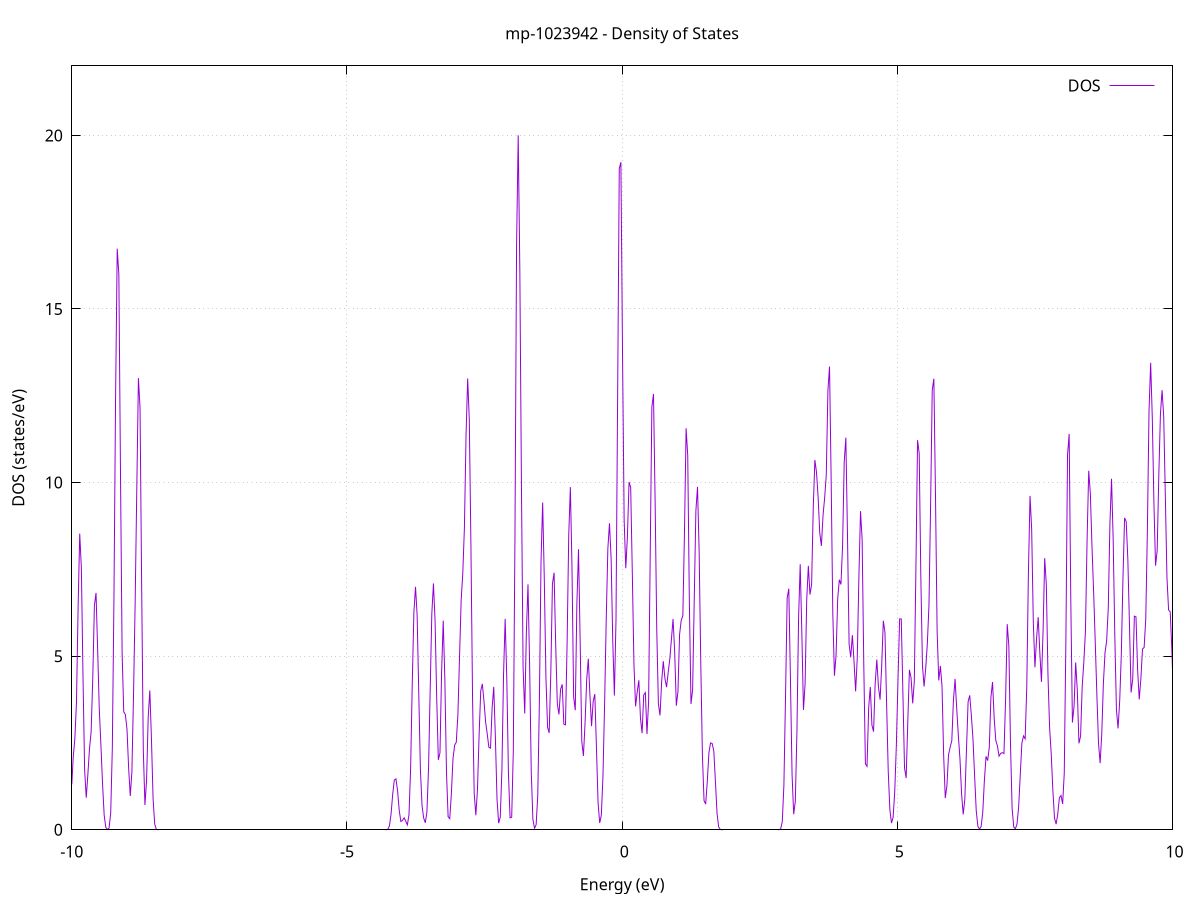 set title 'mp-1023942 - Density of States'
set xlabel 'Energy (eV)'
set ylabel 'DOS (states/eV)'
set grid
set xrange [-10:10]
set yrange [0:22.002]
set xzeroaxis lt -1
set terminal png size 800,600
set output 'mp-1023942_dos_gnuplot.png'
plot '-' using 1:2 with lines title 'DOS'
-39.058900 0.000000
-39.029300 0.000000
-38.999700 0.000000
-38.970100 0.000000
-38.940500 0.000000
-38.910900 0.000000
-38.881200 0.000000
-38.851600 0.000000
-38.822000 0.000000
-38.792400 0.000000
-38.762800 0.000000
-38.733100 0.000000
-38.703500 0.000000
-38.673900 0.000000
-38.644300 0.000000
-38.614700 0.000000
-38.585100 0.000000
-38.555400 0.000000
-38.525800 0.000000
-38.496200 0.000000
-38.466600 0.000000
-38.437000 0.000000
-38.407400 0.000000
-38.377700 0.000000
-38.348100 0.000000
-38.318500 0.000000
-38.288900 0.000000
-38.259300 0.000000
-38.229600 0.000000
-38.200000 0.000000
-38.170400 0.000000
-38.140800 0.000000
-38.111200 0.000000
-38.081600 0.000000
-38.051900 0.000000
-38.022300 0.000000
-37.992700 0.000000
-37.963100 0.000000
-37.933500 0.000000
-37.903800 0.000000
-37.874200 0.000000
-37.844600 0.000000
-37.815000 0.000000
-37.785400 0.000000
-37.755800 0.000000
-37.726100 0.000000
-37.696500 0.000000
-37.666900 0.000000
-37.637300 0.000000
-37.607700 0.000000
-37.578100 0.000000
-37.548400 0.000000
-37.518800 0.000000
-37.489200 0.000000
-37.459600 0.000000
-37.430000 0.000000
-37.400300 0.000000
-37.370700 0.000000
-37.341100 0.000000
-37.311500 0.000000
-37.281900 0.000000
-37.252300 0.000000
-37.222600 0.000000
-37.193000 0.000000
-37.163400 0.000000
-37.133800 0.000000
-37.104200 0.000000
-37.074500 0.000000
-37.044900 0.000000
-37.015300 0.000000
-36.985700 0.000000
-36.956100 0.000000
-36.926500 0.000000
-36.896800 0.000000
-36.867200 0.000000
-36.837600 0.000000
-36.808000 0.000000
-36.778400 0.000000
-36.748800 0.000000
-36.719100 0.000000
-36.689500 0.000000
-36.659900 0.000000
-36.630300 0.000000
-36.600700 0.000000
-36.571000 0.000000
-36.541400 0.000000
-36.511800 0.000400
-36.482200 0.013400
-36.452600 0.226900
-36.423000 2.047000
-36.393300 10.239400
-36.363700 30.728800
-36.334100 63.073500
-36.304500 96.716200
-36.274900 103.458300
-36.245300 67.853100
-36.215600 25.148200
-36.186000 5.075400
-36.156400 0.548200
-36.126800 0.031400
-36.097200 0.000900
-36.067500 0.000000
-36.037900 0.000000
-36.008300 0.000000
-35.978700 0.000000
-35.949100 0.000000
-35.919500 0.000000
-35.889800 0.000000
-35.860200 0.000000
-35.830600 0.000000
-35.801000 0.000000
-35.771400 0.000000
-35.741700 0.000000
-35.712100 0.000000
-35.682500 0.000000
-35.652900 0.000000
-35.623300 0.000000
-35.593700 0.000000
-35.564000 0.000000
-35.534400 0.000000
-35.504800 0.000000
-35.475200 0.000000
-35.445600 0.000000
-35.416000 0.000000
-35.386300 0.000000
-35.356700 0.000000
-35.327100 0.000000
-35.297500 0.000000
-35.267900 0.000000
-35.238200 0.000000
-35.208600 0.000000
-35.179000 0.000000
-35.149400 0.000000
-35.119800 0.000000
-35.090200 0.000000
-35.060500 0.000000
-35.030900 0.000000
-35.001300 0.000000
-34.971700 0.000000
-34.942100 0.000000
-34.912400 0.000000
-34.882800 0.000000
-34.853200 0.000000
-34.823600 0.000000
-34.794000 0.000000
-34.764400 0.000000
-34.734700 0.000000
-34.705100 0.000000
-34.675500 0.000000
-34.645900 0.000000
-34.616300 0.000000
-34.586700 0.000000
-34.557000 0.000000
-34.527400 0.000000
-34.497800 0.000000
-34.468200 0.000000
-34.438600 0.000000
-34.408900 0.000000
-34.379300 0.000000
-34.349700 0.000000
-34.320100 0.000000
-34.290500 0.000000
-34.260900 0.000000
-34.231200 0.000000
-34.201600 0.000000
-34.172000 0.000000
-34.142400 0.000000
-34.112800 0.000000
-34.083100 0.000000
-34.053500 0.000000
-34.023900 0.000000
-33.994300 0.000000
-33.964700 0.000000
-33.935100 0.000000
-33.905400 0.000000
-33.875800 0.000000
-33.846200 0.000000
-33.816600 0.000000
-33.787000 0.000000
-33.757400 0.000000
-33.727700 0.000000
-33.698100 0.000000
-33.668500 0.000000
-33.638900 0.000000
-33.609300 0.000000
-33.579600 0.000000
-33.550000 0.000000
-33.520400 0.000000
-33.490800 0.000000
-33.461200 0.000000
-33.431600 0.000000
-33.401900 0.000000
-33.372300 0.000000
-33.342700 0.000000
-33.313100 0.000000
-33.283500 0.000000
-33.253800 0.000000
-33.224200 0.000000
-33.194600 0.000000
-33.165000 0.000000
-33.135400 0.000000
-33.105800 0.000000
-33.076100 0.000000
-33.046500 0.000000
-33.016900 0.000000
-32.987300 0.000000
-32.957700 0.000000
-32.928100 0.000000
-32.898400 0.000000
-32.868800 0.000000
-32.839200 0.000000
-32.809600 0.000000
-32.780000 0.000000
-32.750300 0.000000
-32.720700 0.000000
-32.691100 0.000000
-32.661500 0.000000
-32.631900 0.000000
-32.602300 0.000000
-32.572600 0.000000
-32.543000 0.000000
-32.513400 0.000000
-32.483800 0.000000
-32.454200 0.000000
-32.424500 0.000000
-32.394900 0.000000
-32.365300 0.000000
-32.335700 0.000000
-32.306100 0.000000
-32.276500 0.000000
-32.246800 0.000000
-32.217200 0.000000
-32.187600 0.000000
-32.158000 0.000000
-32.128400 0.000000
-32.098800 0.000000
-32.069100 0.000000
-32.039500 0.000000
-32.009900 0.000000
-31.980300 0.000000
-31.950700 0.000000
-31.921000 0.000000
-31.891400 0.000000
-31.861800 0.000000
-31.832200 0.000000
-31.802600 0.000000
-31.773000 0.000000
-31.743300 0.000000
-31.713700 0.000000
-31.684100 0.000000
-31.654500 0.000000
-31.624900 0.000000
-31.595300 0.000000
-31.565600 0.000000
-31.536000 0.000000
-31.506400 0.000000
-31.476800 0.000000
-31.447200 0.000000
-31.417500 0.000000
-31.387900 0.000000
-31.358300 0.000000
-31.328700 0.000000
-31.299100 0.000000
-31.269500 0.000000
-31.239800 0.000000
-31.210200 0.000000
-31.180600 0.000000
-31.151000 0.000000
-31.121400 0.000000
-31.091700 0.000000
-31.062100 0.000000
-31.032500 0.000000
-31.002900 0.000000
-30.973300 0.000000
-30.943700 0.000000
-30.914000 0.000000
-30.884400 0.000000
-30.854800 0.000000
-30.825200 0.000000
-30.795600 0.000000
-30.766000 0.000000
-30.736300 0.000000
-30.706700 0.000000
-30.677100 0.000000
-30.647500 0.000000
-30.617900 0.000000
-30.588200 0.000000
-30.558600 0.000000
-30.529000 0.000000
-30.499400 0.000000
-30.469800 0.000000
-30.440200 0.000000
-30.410500 0.000000
-30.380900 0.000000
-30.351300 0.000000
-30.321700 0.000000
-30.292100 0.000000
-30.262400 0.000000
-30.232800 0.000000
-30.203200 0.000000
-30.173600 0.000000
-30.144000 0.000000
-30.114400 0.000000
-30.084700 0.000000
-30.055100 0.000000
-30.025500 0.000000
-29.995900 0.000000
-29.966300 0.000000
-29.936700 0.000000
-29.907000 0.000000
-29.877400 0.000000
-29.847800 0.000000
-29.818200 0.000000
-29.788600 0.000000
-29.758900 0.000000
-29.729300 0.000000
-29.699700 0.000000
-29.670100 0.000000
-29.640500 0.000000
-29.610900 0.000000
-29.581200 0.000000
-29.551600 0.000000
-29.522000 0.000000
-29.492400 0.000000
-29.462800 0.000000
-29.433100 0.000000
-29.403500 0.000000
-29.373900 0.000000
-29.344300 0.000000
-29.314700 0.000000
-29.285100 0.000000
-29.255400 0.000000
-29.225800 0.000000
-29.196200 0.000000
-29.166600 0.000000
-29.137000 0.000000
-29.107400 0.000000
-29.077700 0.000000
-29.048100 0.000000
-29.018500 0.000000
-28.988900 0.000000
-28.959300 0.000000
-28.929600 0.000000
-28.900000 0.000000
-28.870400 0.000000
-28.840800 0.000000
-28.811200 0.000000
-28.781600 0.000000
-28.751900 0.000000
-28.722300 0.000000
-28.692700 0.000000
-28.663100 0.000000
-28.633500 0.000000
-28.603800 0.000000
-28.574200 0.000000
-28.544600 0.000000
-28.515000 0.000000
-28.485400 0.000000
-28.455800 0.000000
-28.426100 0.000000
-28.396500 0.000000
-28.366900 0.000000
-28.337300 0.000000
-28.307700 0.000000
-28.278100 0.000000
-28.248400 0.000000
-28.218800 0.000000
-28.189200 0.000000
-28.159600 0.000000
-28.130000 0.000000
-28.100300 0.000000
-28.070700 0.000000
-28.041100 0.000000
-28.011500 0.000000
-27.981900 0.000000
-27.952300 0.000000
-27.922600 0.000000
-27.893000 0.000000
-27.863400 0.000000
-27.833800 0.000000
-27.804200 0.000000
-27.774500 0.000000
-27.744900 0.000000
-27.715300 0.000000
-27.685700 0.000000
-27.656100 0.000000
-27.626500 0.000000
-27.596800 0.000000
-27.567200 0.000000
-27.537600 0.000000
-27.508000 0.000000
-27.478400 0.000000
-27.448800 0.000000
-27.419100 0.000000
-27.389500 0.000000
-27.359900 0.000000
-27.330300 0.000000
-27.300700 0.000000
-27.271000 0.000000
-27.241400 0.000000
-27.211800 0.000000
-27.182200 0.000000
-27.152600 0.000000
-27.123000 0.000000
-27.093300 0.000000
-27.063700 0.000000
-27.034100 0.000000
-27.004500 0.000000
-26.974900 0.000000
-26.945300 0.000000
-26.915600 0.000000
-26.886000 0.000000
-26.856400 0.000000
-26.826800 0.000000
-26.797200 0.000000
-26.767500 0.000000
-26.737900 0.000000
-26.708300 0.000000
-26.678700 0.000000
-26.649100 0.000000
-26.619500 0.000000
-26.589800 0.000000
-26.560200 0.000000
-26.530600 0.000000
-26.501000 0.000000
-26.471400 0.000000
-26.441700 0.000000
-26.412100 0.000000
-26.382500 0.000000
-26.352900 0.000000
-26.323300 0.000000
-26.293700 0.000000
-26.264000 0.000000
-26.234400 0.000000
-26.204800 0.000000
-26.175200 0.000000
-26.145600 0.000000
-26.116000 0.000000
-26.086300 0.000000
-26.056700 0.000000
-26.027100 0.000000
-25.997500 0.000000
-25.967900 0.000000
-25.938200 0.000000
-25.908600 0.000000
-25.879000 0.000000
-25.849400 0.000000
-25.819800 0.000000
-25.790200 0.000000
-25.760500 0.000000
-25.730900 0.000000
-25.701300 0.000000
-25.671700 0.000000
-25.642100 0.000000
-25.612400 0.000000
-25.582800 0.000000
-25.553200 0.000000
-25.523600 0.000000
-25.494000 0.000000
-25.464400 0.000000
-25.434700 0.000000
-25.405100 0.000000
-25.375500 0.000000
-25.345900 0.000000
-25.316300 0.000000
-25.286700 0.000000
-25.257000 0.000000
-25.227400 0.000000
-25.197800 0.000000
-25.168200 0.000000
-25.138600 0.000000
-25.108900 0.000000
-25.079300 0.000000
-25.049700 0.000000
-25.020100 0.000000
-24.990500 0.000000
-24.960900 0.000000
-24.931200 0.000000
-24.901600 0.000000
-24.872000 0.000000
-24.842400 0.000000
-24.812800 0.000000
-24.783100 0.000000
-24.753500 0.000000
-24.723900 0.000000
-24.694300 0.000000
-24.664700 0.000000
-24.635100 0.000000
-24.605400 0.000000
-24.575800 0.000000
-24.546200 0.000000
-24.516600 0.000000
-24.487000 0.000000
-24.457400 0.000000
-24.427700 0.000000
-24.398100 0.000000
-24.368500 0.000000
-24.338900 0.000000
-24.309300 0.000000
-24.279600 0.000000
-24.250000 0.000000
-24.220400 0.000000
-24.190800 0.000000
-24.161200 0.000000
-24.131600 0.000000
-24.101900 0.000000
-24.072300 0.000000
-24.042700 0.000000
-24.013100 0.000000
-23.983500 0.000000
-23.953800 0.000000
-23.924200 0.000000
-23.894600 0.000000
-23.865000 0.000000
-23.835400 0.000000
-23.805800 0.000000
-23.776100 0.000000
-23.746500 0.000000
-23.716900 0.000000
-23.687300 0.000000
-23.657700 0.000000
-23.628100 0.000000
-23.598400 0.000000
-23.568800 0.000000
-23.539200 0.000000
-23.509600 0.000000
-23.480000 0.000000
-23.450300 0.000000
-23.420700 0.000000
-23.391100 0.000000
-23.361500 0.000000
-23.331900 0.000000
-23.302300 0.000000
-23.272600 0.000000
-23.243000 0.000000
-23.213400 0.000000
-23.183800 0.000000
-23.154200 0.000000
-23.124500 0.000000
-23.094900 0.000000
-23.065300 0.000000
-23.035700 0.000000
-23.006100 0.000000
-22.976500 0.000000
-22.946800 0.000000
-22.917200 0.000000
-22.887600 0.000000
-22.858000 0.000000
-22.828400 0.000000
-22.798800 0.000000
-22.769100 0.000000
-22.739500 0.000000
-22.709900 0.000000
-22.680300 0.000000
-22.650700 0.000000
-22.621000 0.000000
-22.591400 0.000000
-22.561800 0.000000
-22.532200 0.000000
-22.502600 0.000000
-22.473000 0.000000
-22.443300 0.000000
-22.413700 0.000000
-22.384100 0.000000
-22.354500 0.000000
-22.324900 0.000000
-22.295300 0.000000
-22.265600 0.000000
-22.236000 0.000000
-22.206400 0.000000
-22.176800 0.000000
-22.147200 0.000000
-22.117500 0.000000
-22.087900 0.000000
-22.058300 0.000000
-22.028700 0.000000
-21.999100 0.000000
-21.969500 0.000000
-21.939800 0.000000
-21.910200 0.000000
-21.880600 0.000000
-21.851000 0.000000
-21.821400 0.000000
-21.791700 0.000000
-21.762100 0.000000
-21.732500 0.000000
-21.702900 0.000000
-21.673300 0.000000
-21.643700 0.000000
-21.614000 0.000000
-21.584400 0.000000
-21.554800 0.000000
-21.525200 0.000000
-21.495600 0.000000
-21.466000 0.000000
-21.436300 0.000000
-21.406700 0.000000
-21.377100 0.000000
-21.347500 0.000000
-21.317900 0.000000
-21.288200 0.000000
-21.258600 0.000000
-21.229000 0.000000
-21.199400 0.000000
-21.169800 0.000000
-21.140200 0.000000
-21.110500 0.000000
-21.080900 0.000000
-21.051300 0.000000
-21.021700 0.000000
-20.992100 0.000000
-20.962400 0.000000
-20.932800 0.000000
-20.903200 0.000000
-20.873600 0.000000
-20.844000 0.000000
-20.814400 0.000000
-20.784700 0.000000
-20.755100 0.000000
-20.725500 0.000000
-20.695900 0.000000
-20.666300 0.000000
-20.636700 0.000000
-20.607000 0.000000
-20.577400 0.000000
-20.547800 0.000000
-20.518200 0.000000
-20.488600 0.000000
-20.458900 0.000000
-20.429300 0.000000
-20.399700 0.000000
-20.370100 0.000000
-20.340500 0.000000
-20.310900 0.000000
-20.281200 0.000000
-20.251600 0.000000
-20.222000 0.000000
-20.192400 0.000000
-20.162800 0.000000
-20.133100 0.000000
-20.103500 0.000000
-20.073900 0.000000
-20.044300 0.000000
-20.014700 0.000000
-19.985100 0.000000
-19.955400 0.000000
-19.925800 0.000000
-19.896200 0.000000
-19.866600 0.000000
-19.837000 0.000000
-19.807400 0.000000
-19.777700 0.000000
-19.748100 0.000000
-19.718500 0.000000
-19.688900 0.000000
-19.659300 0.000000
-19.629600 0.000000
-19.600000 0.000000
-19.570400 0.000000
-19.540800 0.000000
-19.511200 0.000000
-19.481600 0.000000
-19.451900 0.000000
-19.422300 0.000000
-19.392700 0.000000
-19.363100 0.000000
-19.333500 0.000000
-19.303800 0.000000
-19.274200 0.000000
-19.244600 0.000000
-19.215000 0.000000
-19.185400 0.000000
-19.155800 0.000000
-19.126100 0.000000
-19.096500 0.000000
-19.066900 0.000000
-19.037300 0.000000
-19.007700 0.000000
-18.978100 0.000000
-18.948400 0.000000
-18.918800 0.000000
-18.889200 0.000000
-18.859600 0.000000
-18.830000 0.000000
-18.800300 0.000000
-18.770700 0.000000
-18.741100 0.000000
-18.711500 0.000000
-18.681900 0.000000
-18.652300 0.000000
-18.622600 0.000000
-18.593000 0.000000
-18.563400 0.000000
-18.533800 0.000000
-18.504200 0.000000
-18.474500 0.000000
-18.444900 0.000000
-18.415300 0.000000
-18.385700 0.000000
-18.356100 0.000000
-18.326500 0.000000
-18.296800 0.000000
-18.267200 0.000000
-18.237600 0.000000
-18.208000 0.000000
-18.178400 0.000000
-18.148800 0.000000
-18.119100 0.000000
-18.089500 0.000000
-18.059900 0.000000
-18.030300 0.000000
-18.000700 0.000000
-17.971000 0.000000
-17.941400 0.000000
-17.911800 0.000000
-17.882200 0.000000
-17.852600 0.000000
-17.823000 0.000000
-17.793300 0.000000
-17.763700 0.000000
-17.734100 0.000000
-17.704500 0.000000
-17.674900 0.000000
-17.645200 0.000000
-17.615600 0.000000
-17.586000 0.000000
-17.556400 0.000000
-17.526800 0.000000
-17.497200 0.000000
-17.467500 0.000000
-17.437900 0.000000
-17.408300 0.000000
-17.378700 0.000000
-17.349100 0.000000
-17.319500 0.000000
-17.289800 0.000000
-17.260200 0.000000
-17.230600 0.000000
-17.201000 0.000000
-17.171400 0.000000
-17.141700 0.000000
-17.112100 0.000000
-17.082500 0.000000
-17.052900 0.000000
-17.023300 0.000000
-16.993700 0.000000
-16.964000 0.000000
-16.934400 0.000000
-16.904800 0.000000
-16.875200 0.000000
-16.845600 0.000000
-16.816000 0.000000
-16.786300 0.000000
-16.756700 0.000000
-16.727100 0.000000
-16.697500 0.000000
-16.667900 0.000000
-16.638200 0.000000
-16.608600 0.000000
-16.579000 0.000000
-16.549400 0.000000
-16.519800 0.000000
-16.490200 0.000000
-16.460500 0.000000
-16.430900 0.000000
-16.401300 0.000000
-16.371700 0.000000
-16.342100 0.000000
-16.312400 0.000000
-16.282800 0.000000
-16.253200 0.000000
-16.223600 0.000000
-16.194000 0.000000
-16.164400 0.000000
-16.134700 0.000000
-16.105100 0.000000
-16.075500 0.000000
-16.045900 0.000000
-16.016300 0.000000
-15.986700 0.000000
-15.957000 0.000000
-15.927400 0.000000
-15.897800 0.000000
-15.868200 0.000000
-15.838600 0.000000
-15.808900 0.000000
-15.779300 0.000000
-15.749700 0.000000
-15.720100 0.000000
-15.690500 0.000000
-15.660900 0.000000
-15.631200 0.000000
-15.601600 0.000000
-15.572000 0.000000
-15.542400 0.000000
-15.512800 0.000000
-15.483100 0.000000
-15.453500 0.000000
-15.423900 0.000000
-15.394300 0.000000
-15.364700 0.000000
-15.335100 0.000000
-15.305400 0.000000
-15.275800 0.000000
-15.246200 0.000000
-15.216600 0.000000
-15.187000 0.000000
-15.157400 0.000000
-15.127700 0.000000
-15.098100 0.000000
-15.068500 0.000000
-15.038900 0.000000
-15.009300 0.000000
-14.979600 0.000000
-14.950000 0.000000
-14.920400 0.000000
-14.890800 0.000000
-14.861200 0.000000
-14.831600 0.000000
-14.801900 0.000000
-14.772300 0.000000
-14.742700 0.000000
-14.713100 0.000000
-14.683500 0.000000
-14.653800 0.000000
-14.624200 0.000000
-14.594600 0.000000
-14.565000 0.000000
-14.535400 0.000000
-14.505800 0.000000
-14.476100 0.000000
-14.446500 0.000000
-14.416900 0.000000
-14.387300 0.000000
-14.357700 0.000000
-14.328100 0.000000
-14.298400 0.000000
-14.268800 0.000000
-14.239200 0.000000
-14.209600 0.000000
-14.180000 0.000000
-14.150300 0.000000
-14.120700 0.000000
-14.091100 0.000000
-14.061500 0.000000
-14.031900 0.000000
-14.002300 0.000000
-13.972600 0.000000
-13.943000 0.000000
-13.913400 0.000000
-13.883800 0.000000
-13.854200 0.000000
-13.824500 0.000000
-13.794900 0.000000
-13.765300 0.000000
-13.735700 0.000000
-13.706100 0.000000
-13.676500 0.000000
-13.646800 0.000000
-13.617200 0.000000
-13.587600 0.000000
-13.558000 0.000000
-13.528400 0.000000
-13.498800 0.000000
-13.469100 0.000000
-13.439500 0.000000
-13.409900 0.000000
-13.380300 0.000000
-13.350700 0.000000
-13.321000 0.000000
-13.291400 0.000000
-13.261800 0.000000
-13.232200 0.000000
-13.202600 0.000000
-13.173000 0.000000
-13.143300 0.000000
-13.113700 0.000000
-13.084100 0.000000
-13.054500 0.000000
-13.024900 0.000000
-12.995200 0.000000
-12.965600 0.000000
-12.936000 0.000000
-12.906400 0.000000
-12.876800 0.000000
-12.847200 0.000000
-12.817500 0.000000
-12.787900 0.000000
-12.758300 0.000000
-12.728700 0.000000
-12.699100 0.000000
-12.669500 0.000000
-12.639800 0.000000
-12.610200 0.000000
-12.580600 0.000000
-12.551000 0.000000
-12.521400 0.000000
-12.491700 0.000000
-12.462100 0.000000
-12.432500 0.000000
-12.402900 0.000000
-12.373300 0.000000
-12.343700 0.000000
-12.314000 0.000000
-12.284400 0.000000
-12.254800 0.000000
-12.225200 0.000000
-12.195600 0.000000
-12.166000 0.000000
-12.136300 0.000000
-12.106700 0.000000
-12.077100 0.000000
-12.047500 0.000000
-12.017900 0.000000
-11.988200 0.000000
-11.958600 0.000000
-11.929000 0.000000
-11.899400 0.000000
-11.869800 0.000000
-11.840200 0.000000
-11.810500 0.000000
-11.780900 0.000000
-11.751300 0.000000
-11.721700 0.000000
-11.692100 0.000000
-11.662400 0.000000
-11.632800 0.000000
-11.603200 0.000000
-11.573600 0.000000
-11.544000 0.000000
-11.514400 0.000000
-11.484700 0.000000
-11.455100 0.000000
-11.425500 0.000000
-11.395900 0.000000
-11.366300 0.000600
-11.336700 0.008100
-11.307000 0.055300
-11.277400 0.199200
-11.247800 0.405700
-11.218200 0.525900
-11.188600 0.481800
-11.158900 0.299600
-11.129300 0.124800
-11.099700 0.159700
-11.070100 0.680900
-11.040500 1.821000
-11.010900 2.911700
-10.981200 3.155200
-10.951600 2.408600
-10.922000 1.165500
-10.892400 0.318100
-10.862800 0.046000
-10.833100 0.003400
-10.803500 0.000100
-10.773900 0.000000
-10.744300 0.000400
-10.714700 0.008400
-10.685100 0.091000
-10.655400 0.513800
-10.625800 1.562500
-10.596200 2.767300
-10.566600 3.221500
-10.537000 2.625900
-10.507400 1.404000
-10.477700 0.608000
-10.448100 0.914100
-10.418500 2.081500
-10.388900 3.094600
-10.359300 3.128000
-10.329600 2.153600
-10.300000 0.907800
-10.270400 0.212300
-10.240800 0.026400
-10.211200 0.005200
-10.181600 0.030300
-10.151900 0.130700
-10.122300 0.292600
-10.092700 0.355900
-10.063100 0.326400
-10.033500 0.525400
-10.003800 1.194100
-9.974200 2.088300
-9.944600 2.621300
-9.915000 3.658100
-9.885400 6.394900
-9.855800 8.529900
-9.826100 7.544700
-9.796500 4.431900
-9.766900 1.724300
-9.737300 0.923100
-9.707700 1.600200
-9.678100 2.342400
-9.648400 2.827800
-9.618800 4.370800
-9.589200 6.458400
-9.559600 6.822200
-9.530000 5.172800
-9.500300 3.462900
-9.470700 2.432200
-9.441100 1.322500
-9.411500 0.415400
-9.381900 0.068800
-9.352300 0.008900
-9.322600 0.053000
-9.293000 0.478700
-9.263400 2.352600
-9.233800 6.713300
-9.204200 12.485700
-9.174500 16.736800
-9.144900 15.996000
-9.115300 10.294300
-9.085700 5.085500
-9.056100 3.396800
-9.026500 3.321600
-8.996800 2.890800
-8.967200 1.781500
-8.937600 0.973400
-8.908000 1.671300
-8.878400 3.877800
-8.848800 6.532600
-8.819100 9.803500
-8.789500 13.009700
-8.759900 12.151600
-8.730300 6.947300
-8.700700 2.307300
-8.671000 0.713500
-8.641400 1.414700
-8.611800 3.242600
-8.582200 4.013400
-8.552600 2.615500
-8.523000 0.895600
-8.493300 0.160500
-8.463700 0.015000
-8.434100 0.000700
-8.404500 0.000000
-8.374900 0.000000
-8.345200 0.000000
-8.315600 0.000000
-8.286000 0.000000
-8.256400 0.000000
-8.226800 0.000000
-8.197200 0.000000
-8.167500 0.000000
-8.137900 0.000000
-8.108300 0.000000
-8.078700 0.000000
-8.049100 0.000000
-8.019500 0.000000
-7.989800 0.000000
-7.960200 0.000000
-7.930600 0.000000
-7.901000 0.000000
-7.871400 0.000000
-7.841700 0.000000
-7.812100 0.000000
-7.782500 0.000000
-7.752900 0.000000
-7.723300 0.000000
-7.693700 0.000000
-7.664000 0.000000
-7.634400 0.000000
-7.604800 0.000000
-7.575200 0.000000
-7.545600 0.000000
-7.516000 0.000000
-7.486300 0.000000
-7.456700 0.000000
-7.427100 0.000000
-7.397500 0.000000
-7.367900 0.000000
-7.338200 0.000000
-7.308600 0.000000
-7.279000 0.000000
-7.249400 0.000000
-7.219800 0.000000
-7.190200 0.000000
-7.160500 0.000000
-7.130900 0.000000
-7.101300 0.000000
-7.071700 0.000000
-7.042100 0.000000
-7.012400 0.000000
-6.982800 0.000000
-6.953200 0.000000
-6.923600 0.000000
-6.894000 0.000000
-6.864400 0.000000
-6.834700 0.000000
-6.805100 0.000000
-6.775500 0.000000
-6.745900 0.000000
-6.716300 0.000000
-6.686700 0.000000
-6.657000 0.000000
-6.627400 0.000000
-6.597800 0.000000
-6.568200 0.000000
-6.538600 0.000000
-6.508900 0.000000
-6.479300 0.000000
-6.449700 0.000000
-6.420100 0.000000
-6.390500 0.000000
-6.360900 0.000000
-6.331200 0.000000
-6.301600 0.000000
-6.272000 0.000000
-6.242400 0.000000
-6.212800 0.000000
-6.183100 0.000000
-6.153500 0.000000
-6.123900 0.000000
-6.094300 0.000000
-6.064700 0.000000
-6.035100 0.000000
-6.005400 0.000000
-5.975800 0.000000
-5.946200 0.000000
-5.916600 0.000000
-5.887000 0.000000
-5.857400 0.000000
-5.827700 0.000000
-5.798100 0.000000
-5.768500 0.000000
-5.738900 0.000000
-5.709300 0.000000
-5.679600 0.000000
-5.650000 0.000000
-5.620400 0.000000
-5.590800 0.000000
-5.561200 0.000000
-5.531600 0.000000
-5.501900 0.000000
-5.472300 0.000000
-5.442700 0.000000
-5.413100 0.000000
-5.383500 0.000000
-5.353800 0.000000
-5.324200 0.000000
-5.294600 0.000000
-5.265000 0.000000
-5.235400 0.000000
-5.205800 0.000000
-5.176100 0.000000
-5.146500 0.000000
-5.116900 0.000000
-5.087300 0.000000
-5.057700 0.000000
-5.028100 0.000000
-4.998400 0.000000
-4.968800 0.000000
-4.939200 0.000000
-4.909600 0.000000
-4.880000 0.000000
-4.850300 0.000000
-4.820700 0.000000
-4.791100 0.000000
-4.761500 0.000000
-4.731900 0.000000
-4.702300 0.000000
-4.672600 0.000000
-4.643000 0.000000
-4.613400 0.000000
-4.583800 0.000000
-4.554200 0.000000
-4.524500 0.000000
-4.494900 0.000000
-4.465300 0.000000
-4.435700 0.000000
-4.406100 0.000000
-4.376500 0.000000
-4.346800 0.000000
-4.317200 0.000000
-4.287600 0.000900
-4.258000 0.013700
-4.228400 0.108800
-4.198800 0.451400
-4.169100 1.024800
-4.139500 1.432600
-4.109900 1.465400
-4.080300 1.122400
-4.050700 0.561500
-4.021000 0.238800
-3.991400 0.268400
-3.961800 0.344200
-3.932200 0.247700
-3.902600 0.140900
-3.873000 0.432300
-3.843300 1.777800
-3.813700 4.210300
-3.784100 6.268200
-3.754500 6.996400
-3.724900 6.171000
-3.695200 3.904400
-3.665600 1.727000
-3.636000 0.693600
-3.606400 0.338000
-3.576800 0.201700
-3.547200 0.512700
-3.517500 1.791200
-3.487900 4.032500
-3.458300 6.224700
-3.428700 7.093000
-3.399100 6.016200
-3.369500 3.798400
-3.339800 2.013600
-3.310200 2.215400
-3.280600 4.542700
-3.251000 6.023700
-3.221400 4.312300
-3.191700 1.650500
-3.162100 0.374900
-3.132500 0.318900
-3.102900 1.043000
-3.073300 2.049200
-3.043700 2.439500
-3.014000 2.518400
-2.984400 3.309300
-2.954800 4.971600
-2.925200 6.611700
-2.895600 7.383300
-2.866000 8.700300
-2.836300 11.370100
-2.806700 12.997500
-2.777100 11.802100
-2.747500 8.159900
-2.717900 3.775300
-2.688200 1.052300
-2.658600 0.419500
-2.629000 1.149500
-2.599400 2.708700
-2.569800 3.995000
-2.540200 4.202500
-2.510500 3.703000
-2.480900 3.106800
-2.451300 2.759200
-2.421700 2.376900
-2.392100 2.350100
-2.362400 3.512100
-2.332800 4.117100
-2.303200 2.652300
-2.273600 0.888900
-2.244000 0.189900
-2.214400 0.364500
-2.184700 1.727000
-2.155100 4.463300
-2.125500 6.075100
-2.095900 4.349400
-2.066300 1.633900
-2.036700 0.344600
-2.007000 0.360600
-1.977400 2.278900
-1.947800 8.369500
-1.918200 16.839200
-1.888600 20.001800
-1.858900 16.101800
-1.829300 9.828000
-1.799700 4.664700
-1.770100 3.348900
-1.740500 5.665400
-1.710900 7.069800
-1.681200 4.754200
-1.651600 1.677100
-1.622000 0.308800
-1.592400 0.040800
-1.562800 0.147000
-1.533100 0.992800
-1.503500 3.703100
-1.473900 7.746600
-1.444300 9.425900
-1.414700 7.235100
-1.385100 4.407200
-1.355400 2.953700
-1.325800 2.789500
-1.296200 4.517700
-1.266600 7.079900
-1.237000 7.404400
-1.207400 5.325500
-1.177700 3.620700
-1.148100 3.322300
-1.118500 4.047100
-1.088900 4.188800
-1.059300 3.042400
-1.029600 3.022100
-1.000000 5.386000
-0.970400 8.481500
-0.940800 9.869300
-0.911200 7.538600
-0.881600 3.828500
-0.851900 3.443000
-0.822300 6.523300
-0.792700 8.078900
-0.763100 5.461600
-0.733500 2.550400
-0.703800 2.126800
-0.674200 3.058500
-0.644600 4.303400
-0.615000 4.926300
-0.585400 3.882600
-0.555800 2.984200
-0.526100 3.703700
-0.496500 3.907500
-0.466900 2.362000
-0.437300 0.774000
-0.407700 0.195300
-0.378100 0.426600
-0.348400 1.549200
-0.318800 3.609400
-0.289200 6.061700
-0.259600 8.101000
-0.230000 8.827700
-0.200300 7.812000
-0.170700 5.449900
-0.141100 3.865200
-0.111500 6.064100
-0.081900 12.525100
-0.052300 19.042100
-0.022600 19.228300
0.007000 13.683000
0.036600 8.901400
0.066200 7.532100
0.095800 8.446100
0.125500 10.015900
0.155100 9.860000
0.184700 7.398700
0.214300 4.784700
0.243900 3.554400
0.273500 3.964800
0.303200 4.306900
0.332800 3.213000
0.362400 2.781400
0.392000 3.880800
0.421600 3.951000
0.451200 2.759200
0.480900 3.697900
0.510500 8.000600
0.540100 12.171900
0.569700 12.553500
0.599300 9.445800
0.629000 5.740400
0.658600 3.629500
0.688200 3.294100
0.717800 4.264500
0.747400 4.856200
0.777000 4.361500
0.806700 4.107800
0.836300 4.527200
0.865900 4.918100
0.895500 5.486500
0.925100 6.072500
0.954800 5.114500
0.984400 3.573600
1.014000 3.979900
1.043600 5.626500
1.073200 6.031000
1.102800 6.162200
1.132500 8.560300
1.162100 11.566000
1.191700 10.778200
1.221300 6.562400
1.250900 3.624800
1.280500 4.032400
1.310200 6.633500
1.339800 9.188900
1.369400 9.875500
1.399000 8.014100
1.428600 4.812700
1.458300 2.151600
1.487900 0.840600
1.517500 0.739100
1.547100 1.391500
1.576700 2.218000
1.606300 2.501600
1.636000 2.484100
1.665600 2.263500
1.695200 1.376200
1.724800 0.460000
1.754400 0.080100
1.784000 0.007200
1.813700 0.000300
1.843300 0.000000
1.872900 0.000000
1.902500 0.000000
1.932100 0.000000
1.961800 0.000000
1.991400 0.000000
2.021000 0.000000
2.050600 0.000000
2.080200 0.000000
2.109800 0.000000
2.139500 0.000000
2.169100 0.000000
2.198700 0.000000
2.228300 0.000000
2.257900 0.000000
2.287600 0.000000
2.317200 0.000000
2.346800 0.000000
2.376400 0.000000
2.406000 0.000000
2.435600 0.000000
2.465300 0.000000
2.494900 0.000000
2.524500 0.000000
2.554100 0.000000
2.583700 0.000000
2.613300 0.000000
2.643000 0.000000
2.672600 0.000000
2.702200 0.000000
2.731800 0.000000
2.761400 0.000000
2.791100 0.000000
2.820700 0.000000
2.850300 0.001100
2.879900 0.022600
2.909500 0.233600
2.939100 1.280100
2.968800 3.851500
2.998400 6.673800
3.028000 6.944100
3.057600 4.361300
3.087200 1.605600
3.116900 0.448000
3.146500 0.817100
3.176100 2.841000
3.205700 6.088600
3.235300 7.649300
3.264900 5.673500
3.294600 3.451500
3.324200 4.200900
3.353800 6.621300
3.383400 7.603200
3.413000 6.772800
3.442600 7.066900
3.472300 9.259200
3.501900 10.651600
3.531500 10.296100
3.561100 9.573400
3.590700 8.546700
3.620400 8.176300
3.650000 9.052100
3.679600 9.557800
3.709200 10.228000
3.738800 12.650200
3.768400 13.340900
3.798100 10.036900
3.827700 6.235000
3.857300 4.437500
3.886900 5.030100
3.916500 6.650400
3.946200 7.202500
3.975800 7.066100
4.005400 8.182300
4.035000 10.585000
4.064600 11.295100
4.094200 8.511700
4.123900 5.346000
4.153500 4.966600
4.183100 5.604400
4.212700 4.861000
4.242300 3.986000
4.271900 4.941600
4.301600 7.267400
4.331200 9.176600
4.360800 8.352900
4.390400 4.778100
4.420000 1.898500
4.449700 1.828500
4.479300 3.507400
4.508900 4.113600
4.538500 3.013400
4.568100 2.826200
4.597700 4.218500
4.627400 4.902500
4.657000 4.116400
4.686600 3.746300
4.716200 4.728200
4.745800 6.020300
4.775500 5.683300
4.805100 3.641600
4.834700 1.692300
4.864300 0.587300
4.893900 0.193300
4.923500 0.358900
4.953200 1.106400
4.982800 2.454400
5.012400 4.330500
5.042000 6.072800
5.071600 6.072500
5.101200 3.951200
5.130900 1.779700
5.160500 1.491000
5.190100 3.111200
5.219700 4.605400
5.249300 4.383700
5.279000 3.640700
5.308600 4.274300
5.338200 7.558400
5.367800 11.221200
5.397400 10.841400
5.427000 7.295900
5.456700 4.729700
5.486300 4.126100
5.515900 4.649800
5.545500 5.365100
5.575100 6.466400
5.604800 9.352500
5.634400 12.664800
5.664000 12.991200
5.693600 9.632300
5.723200 5.720000
5.752800 4.301800
5.782500 4.719400
5.812100 4.136600
5.841700 2.151300
5.871300 0.914000
5.900900 1.262800
5.930500 2.162900
5.960200 2.381200
5.989800 2.565100
6.019400 3.722200
6.049000 4.346500
6.078600 3.510600
6.108300 2.720000
6.137900 2.057500
6.167500 1.036600
6.197100 0.442400
6.226700 0.875100
6.256300 2.295700
6.286000 3.686500
6.315600 3.871900
6.345200 3.294200
6.374800 2.612000
6.404400 1.554100
6.434000 0.543100
6.463700 0.101400
6.493300 0.018400
6.522900 0.092700
6.552500 0.504600
6.582100 1.421900
6.611800 2.115000
6.641400 1.992700
6.671000 2.375400
6.700600 3.814900
6.730200 4.256100
6.759800 3.214900
6.789500 2.570600
6.819100 2.413500
6.848700 2.120300
6.878300 2.199500
6.907900 2.222200
6.937600 2.196600
6.967200 3.752300
6.996800 5.921800
7.026400 5.302900
7.056000 2.503100
7.085600 0.616500
7.115300 0.080300
7.144900 0.027200
7.174500 0.160900
7.204100 0.650100
7.233700 1.577300
7.263300 2.493200
7.293000 2.703500
7.322600 2.619700
7.352200 4.116400
7.381800 7.385300
7.411400 9.616500
7.441100 8.662500
7.470700 5.989500
7.500300 4.679900
7.529900 5.498100
7.559500 6.123700
7.589100 5.113600
7.618800 4.260900
7.648400 5.727000
7.678000 7.823200
7.707600 7.058900
7.737200 4.468500
7.766900 2.944000
7.796500 2.184400
7.826100 1.140700
7.855700 0.342100
7.885300 0.161500
7.914900 0.451800
7.944600 0.919000
7.974200 0.987000
8.003800 0.743900
8.033400 1.632700
8.063000 5.492800
8.092600 10.792300
8.122300 11.400300
8.151900 6.622500
8.181500 3.089900
8.211100 3.547900
8.240700 4.817900
8.270400 4.011900
8.300000 2.489500
8.329600 2.693300
8.359200 4.126400
8.388800 4.823500
8.418400 5.727400
8.448100 8.355000
8.477700 10.340400
8.507300 9.685700
8.536900 8.168500
8.566500 6.868100
8.596200 5.411500
8.625800 3.891400
8.655400 2.500000
8.685000 1.917900
8.714600 2.756900
8.744200 4.210500
8.773900 5.101500
8.803500 5.442400
8.833100 6.387100
8.862700 8.799400
8.892300 10.110100
8.921900 8.382900
8.951600 5.600400
8.981200 3.463000
9.010800 2.919200
9.040400 3.702200
9.070000 5.052200
9.099700 7.227800
9.129300 8.983600
9.158900 8.878900
9.188500 7.789800
9.218100 5.906200
9.247700 3.953800
9.277400 4.347300
9.307000 6.152400
9.336600 6.133200
9.366200 4.608400
9.395800 3.755000
9.425500 4.352300
9.455100 5.207300
9.484700 5.251800
9.514300 6.074100
9.543900 8.652900
9.573500 12.061200
9.603200 13.450100
9.632800 11.874800
9.662400 9.415500
9.692000 7.607100
9.721600 8.041100
9.751200 10.209100
9.780900 11.977000
9.810500 12.661400
9.840100 11.907700
9.869700 9.630900
9.899300 7.262100
9.929000 6.330000
9.958600 6.280100
9.988200 5.189400
10.017800 3.706800
10.047400 4.418900
10.077000 7.226400
10.106700 8.883500
10.136300 6.875400
10.165900 4.031700
10.195500 4.090900
10.225100 6.000200
10.254800 6.833000
10.284400 6.650100
10.314000 7.275900
10.343600 7.825300
10.373200 6.869000
10.402800 5.153300
10.432500 3.405600
10.462100 2.086200
10.491700 2.503100
10.521300 4.390000
10.550900 5.050500
10.580500 3.589500
10.610200 1.865100
10.639800 1.066900
10.669400 0.942900
10.699000 0.848600
10.728600 0.829400
10.758300 1.941200
10.787900 5.197500
10.817500 8.552700
10.847100 8.607800
10.876700 6.825900
10.906300 7.228800
10.936000 10.531000
10.965600 13.002000
10.995200 10.602700
11.024800 5.555100
11.054400 3.066400
11.084000 3.571800
11.113700 4.391300
11.143300 4.376800
11.172900 4.140800
11.202500 5.427500
11.232100 9.589600
11.261800 13.466000
11.291400 14.069700
11.321000 13.924600
11.350600 13.879300
11.380200 11.971900
11.409800 8.627300
11.439500 5.654200
11.469100 4.909900
11.498700 6.000200
11.528300 6.398400
11.557900 5.185900
11.587600 4.174700
11.617200 4.576200
11.646800 5.032000
11.676400 5.697400
11.706000 7.906000
11.735600 10.574500
11.765300 12.579700
11.794900 12.047100
11.824500 8.972400
11.854100 6.537800
11.883700 5.398400
11.913300 5.084100
11.943000 5.340000
11.972600 5.131300
12.002200 4.651800
12.031800 4.048400
12.061400 3.611800
12.091100 4.166600
12.120700 4.429400
12.150300 4.236300
12.179900 7.080100
12.209500 12.743400
12.239100 16.053200
12.268800 15.755400
12.298400 12.847500
12.328000 7.728500
12.357600 3.613500
12.387200 3.373300
12.416900 6.113000
12.446500 8.326300
12.476100 7.901100
12.505700 5.563100
12.535300 3.534800
12.564900 3.595200
12.594600 5.562100
12.624200 7.352100
12.653800 7.442800
12.683400 8.001400
12.713000 10.717000
12.742600 12.570300
12.772300 11.178200
12.801900 8.433900
12.831500 6.849900
12.861100 6.806600
12.890700 8.234300
12.920400 10.354400
12.950000 9.810400
12.979600 6.014900
13.009200 3.138400
13.038800 2.607900
13.068400 3.081700
13.098100 4.910500
13.127700 7.002500
13.157300 6.584900
13.186900 4.520000
13.216500 3.356700
13.246200 3.449600
13.275800 3.574500
13.305400 3.217500
13.335000 3.343300
13.364600 5.522000
13.394200 10.205000
13.423900 13.923900
13.453500 11.975200
13.483100 6.746200
13.512700 4.206400
13.542300 6.774200
13.571900 11.216200
13.601600 11.068600
13.631200 6.201200
13.660800 2.434000
13.690400 2.311600
13.720000 4.240400
13.749700 6.117500
13.779300 7.616800
13.808900 9.741400
13.838500 13.099500
13.868100 14.859800
13.897700 11.682100
13.927400 6.672700
13.957000 3.887400
13.986600 2.938000
14.016200 2.270200
14.045800 2.367900
14.075500 4.609800
14.105100 7.273400
14.134700 6.979900
14.164300 4.701400
14.193900 4.686100
14.223500 7.468800
14.253200 9.749100
14.282800 10.908900
14.312400 12.489500
14.342000 13.193300
14.371600 10.985600
14.401200 7.230800
14.430900 5.048000
14.460500 5.006800
14.490100 5.523600
14.519700 5.858300
14.549300 6.102400
14.579000 7.951200
14.608600 11.156900
14.638200 10.847800
14.667800 6.689600
14.697400 4.067600
14.727000 4.382200
14.756700 4.707100
14.786300 5.056400
14.815900 7.128700
14.845500 9.922000
14.875100 11.827200
14.904800 11.882800
14.934400 9.614700
14.964000 6.477200
14.993600 5.279500
15.023200 6.684300
15.052800 8.277200
15.082500 8.757200
15.112100 7.904700
15.141700 5.504500
15.171300 3.722600
15.200900 3.910700
15.230500 6.058800
15.260200 10.097800
15.289800 12.742000
15.319400 11.454200
15.349000 7.700600
15.378600 3.683200
15.408300 1.605500
15.437900 2.426800
15.467500 5.775900
15.497100 9.095300
15.526700 8.637600
15.556300 6.240000
15.586000 7.090700
15.615600 10.351200
15.645200 11.614600
15.674800 10.194500
15.704400 8.720500
15.734000 9.442100
15.763700 11.504900
15.793300 12.068000
15.822900 10.219700
15.852500 7.009200
15.882100 4.320200
15.911800 4.756200
15.941400 8.007400
15.971000 10.491900
16.000600 10.192800
16.030200 7.626100
16.059800 4.585500
16.089500 3.141200
16.119100 3.996200
16.148700 5.948500
16.178300 6.512700
16.207900 5.492300
16.237600 4.841200
16.267200 3.887400
16.296800 1.977500
16.326400 0.553500
16.356000 0.082300
16.385600 0.006400
16.415300 0.000500
16.444900 0.006400
16.474500 0.073200
16.504100 0.431100
16.533700 1.305100
16.563300 2.035500
16.593000 1.637800
16.622600 0.679500
16.652200 0.145000
16.681800 0.015900
16.711400 0.000900
16.741100 0.000000
16.770700 0.000000
16.800300 0.000000
16.829900 0.000000
16.859500 0.000000
16.889100 0.000000
16.918800 0.000000
16.948400 0.000000
16.978000 0.000000
17.007600 0.000000
17.037200 0.000000
17.066900 0.000000
17.096500 0.000000
17.126100 0.000000
17.155700 0.000000
17.185300 0.000000
17.214900 0.000000
17.244600 0.000000
17.274200 0.000000
17.303800 0.000000
17.333400 0.000000
17.363000 0.000900
17.392600 0.014300
17.422300 0.111100
17.451900 0.444600
17.481500 0.915600
17.511100 0.972400
17.540700 0.532700
17.570400 0.150300
17.600000 0.021800
17.629600 0.001600
17.659200 0.000100
17.688800 0.000000
17.718400 0.000000
17.748100 0.000000
17.777700 0.000000
17.807300 0.000000
17.836900 0.000000
17.866500 0.000000
17.896200 0.000000
17.925800 0.000000
17.955400 0.000000
17.985000 0.000000
18.014600 0.000000
18.044200 0.000000
18.073900 0.000000
18.103500 0.000000
18.133100 0.000000
18.162700 0.000000
18.192300 0.000000
18.221900 0.000000
18.251600 0.000000
18.281200 0.000000
18.310800 0.000000
18.340400 0.000000
18.370000 0.000000
18.399700 0.000000
18.429300 0.000000
18.458900 0.000000
18.488500 0.000000
18.518100 0.000000
18.547700 0.000000
18.577400 0.000000
18.607000 0.000000
18.636600 0.000000
18.666200 0.000000
18.695800 0.000000
18.725500 0.000000
18.755100 0.000000
18.784700 0.000000
18.814300 0.000000
18.843900 0.000000
18.873500 0.000000
18.903200 0.000000
18.932800 0.000000
18.962400 0.000000
18.992000 0.000000
19.021600 0.000000
19.051200 0.000000
19.080900 0.000000
19.110500 0.000000
19.140100 0.000000
19.169700 0.000000
19.199300 0.000000
19.229000 0.000000
19.258600 0.000000
19.288200 0.000000
19.317800 0.000000
19.347400 0.000000
19.377000 0.000000
19.406700 0.000000
19.436300 0.000000
19.465900 0.000000
19.495500 0.000000
19.525100 0.000000
19.554800 0.000000
19.584400 0.000000
19.614000 0.000000
19.643600 0.000000
19.673200 0.000000
19.702800 0.000000
19.732500 0.000000
19.762100 0.000000
19.791700 0.000000
19.821300 0.000000
19.850900 0.000000
19.880500 0.000000
19.910200 0.000000
19.939800 0.000000
19.969400 0.000000
19.999000 0.000000
20.028600 0.000000
20.058300 0.000000
20.087900 0.000000
20.117500 0.000000
20.147100 0.000000
20.176700 0.000000
e
